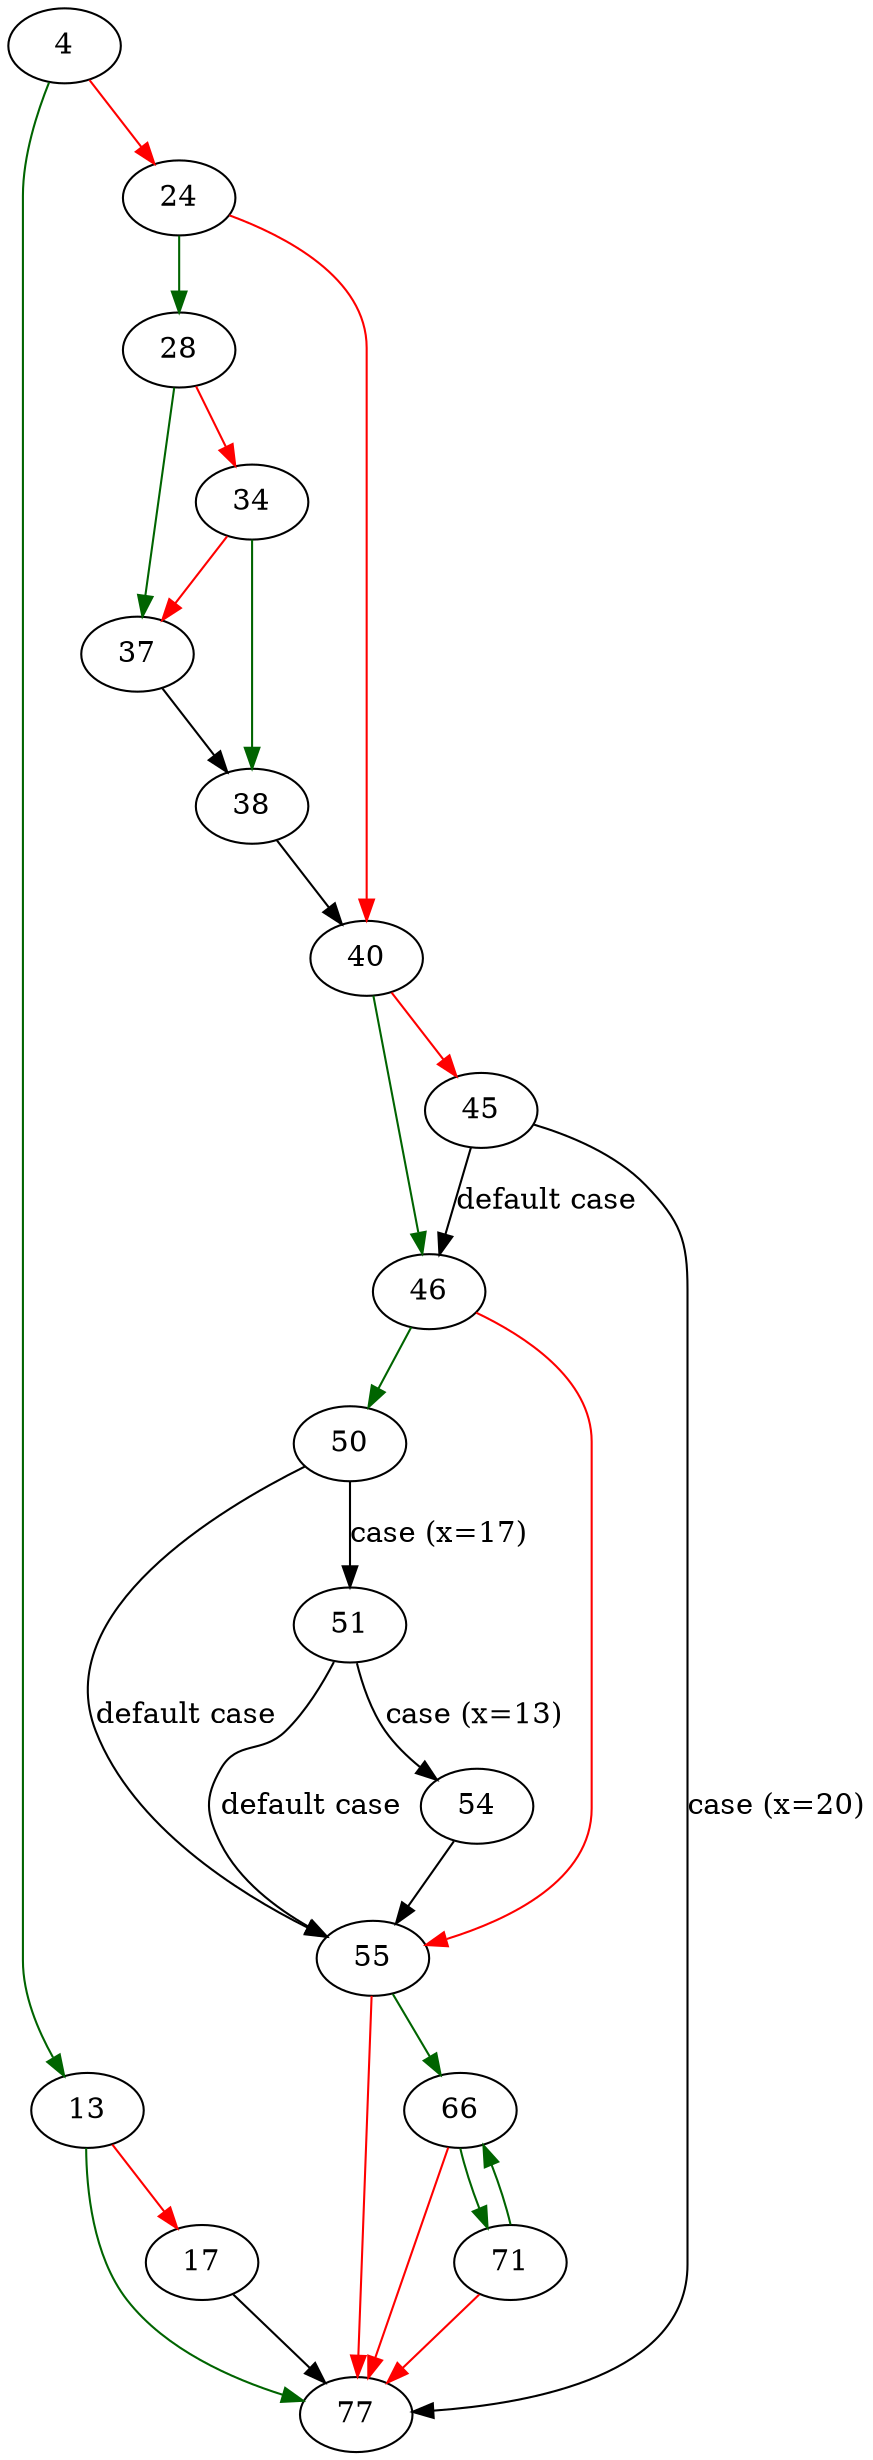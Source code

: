 strict digraph "excise" {
	// Node definitions.
	4 [entry=true];
	13;
	24;
	77;
	17;
	28;
	40;
	37;
	34;
	38;
	46;
	45;
	50;
	55;
	51;
	54;
	66;
	71;

	// Edge definitions.
	4 -> 13 [
		color=darkgreen
		cond=true
	];
	4 -> 24 [
		color=red
		cond=false
	];
	13 -> 77 [
		color=darkgreen
		cond=true
	];
	13 -> 17 [
		color=red
		cond=false
	];
	24 -> 28 [
		color=darkgreen
		cond=true
	];
	24 -> 40 [
		color=red
		cond=false
	];
	17 -> 77;
	28 -> 37 [
		color=darkgreen
		cond=true
	];
	28 -> 34 [
		color=red
		cond=false
	];
	40 -> 46 [
		color=darkgreen
		cond=true
	];
	40 -> 45 [
		color=red
		cond=false
	];
	37 -> 38;
	34 -> 37 [
		color=red
		cond=false
	];
	34 -> 38 [
		color=darkgreen
		cond=true
	];
	38 -> 40;
	46 -> 50 [
		color=darkgreen
		cond=true
	];
	46 -> 55 [
		color=red
		cond=false
	];
	45 -> 77 [
		cond="case (x=20)"
		label="case (x=20)"
	];
	45 -> 46 [
		cond="default case"
		label="default case"
	];
	50 -> 55 [
		cond="default case"
		label="default case"
	];
	50 -> 51 [
		cond="case (x=17)"
		label="case (x=17)"
	];
	55 -> 77 [
		color=red
		cond=false
	];
	55 -> 66 [
		color=darkgreen
		cond=true
	];
	51 -> 55 [
		cond="default case"
		label="default case"
	];
	51 -> 54 [
		cond="case (x=13)"
		label="case (x=13)"
	];
	54 -> 55;
	66 -> 77 [
		color=red
		cond=false
	];
	66 -> 71 [
		color=darkgreen
		cond=true
	];
	71 -> 77 [
		color=red
		cond=false
	];
	71 -> 66 [
		color=darkgreen
		cond=true
	];
}